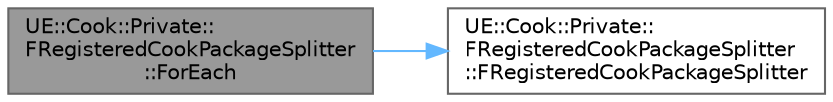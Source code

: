 digraph "UE::Cook::Private::FRegisteredCookPackageSplitter::ForEach"
{
 // INTERACTIVE_SVG=YES
 // LATEX_PDF_SIZE
  bgcolor="transparent";
  edge [fontname=Helvetica,fontsize=10,labelfontname=Helvetica,labelfontsize=10];
  node [fontname=Helvetica,fontsize=10,shape=box,height=0.2,width=0.4];
  rankdir="LR";
  Node1 [id="Node000001",label="UE::Cook::Private::\lFRegisteredCookPackageSplitter\l::ForEach",height=0.2,width=0.4,color="gray40", fillcolor="grey60", style="filled", fontcolor="black",tooltip=" "];
  Node1 -> Node2 [id="edge1_Node000001_Node000002",color="steelblue1",style="solid",tooltip=" "];
  Node2 [id="Node000002",label="UE::Cook::Private::\lFRegisteredCookPackageSplitter\l::FRegisteredCookPackageSplitter",height=0.2,width=0.4,color="grey40", fillcolor="white", style="filled",URL="$d2/d9d/classUE_1_1Cook_1_1Private_1_1FRegisteredCookPackageSplitter.html#a75c671159e75ec5ff2d49d70b101df1f",tooltip=" "];
}

